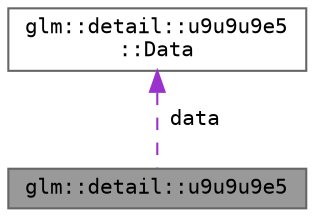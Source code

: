 digraph "glm::detail::u9u9u9e5"
{
 // LATEX_PDF_SIZE
  bgcolor="transparent";
  edge [fontname=Terminal,fontsize=10,labelfontname=Helvetica,labelfontsize=10];
  node [fontname=Terminal,fontsize=10,shape=box,height=0.2,width=0.4];
  Node1 [label="glm::detail::u9u9u9e5",height=0.2,width=0.4,color="gray40", fillcolor="grey60", style="filled", fontcolor="black",tooltip=" "];
  Node2 -> Node1 [dir="back",color="darkorchid3",style="dashed",label=" data" ];
  Node2 [label="glm::detail::u9u9u9e5\l::Data",height=0.2,width=0.4,color="gray40", fillcolor="white", style="filled",URL="$structglm_1_1detail_1_1u9u9u9e5_1_1_data.html",tooltip=" "];
}
